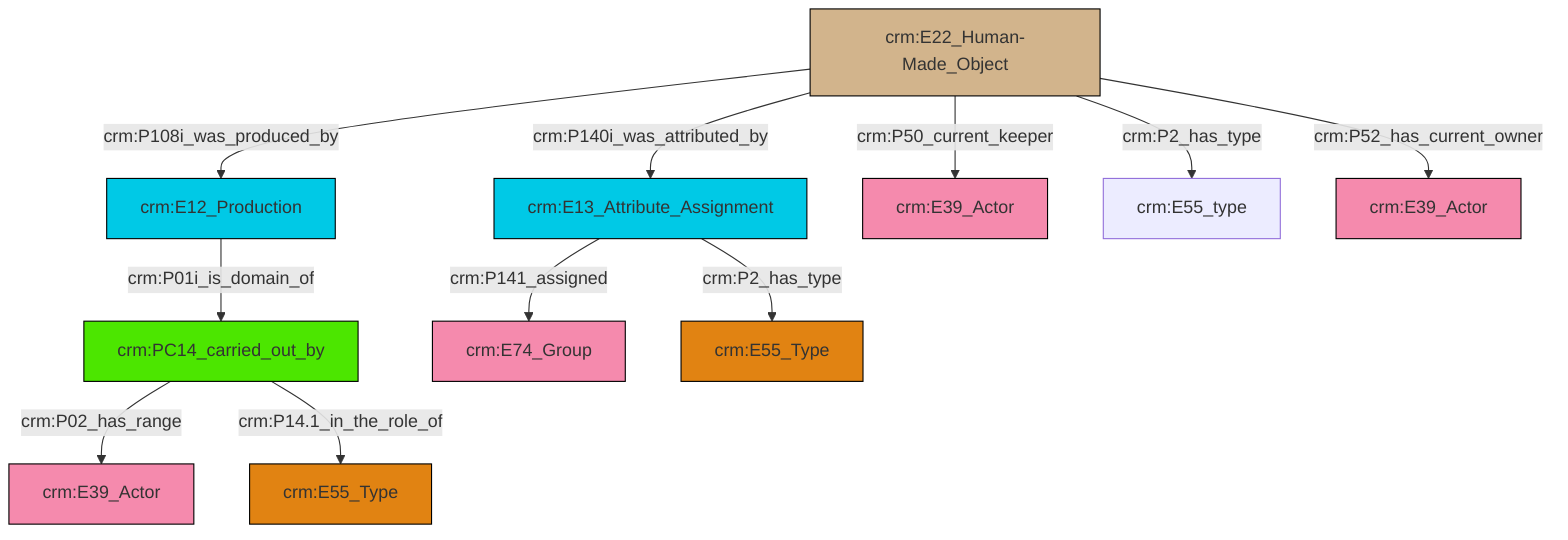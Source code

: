 graph TD
classDef Literal fill:#f2f2f2,stroke:#000000;
classDef CRM_Entity fill:#FFFFFF,stroke:#000000;
classDef Temporal_Entity fill:#00C9E6, stroke:#000000;
classDef Type fill:#E18312, stroke:#000000;
classDef Time-Span fill:#2C9C91, stroke:#000000;
classDef Appellation fill:#FFEB7F, stroke:#000000;
classDef Place fill:#008836, stroke:#000000;
classDef Persistent_Item fill:#B266B2, stroke:#000000;
classDef Conceptual_Object fill:#FFD700, stroke:#000000;
classDef Physical_Thing fill:#D2B48C, stroke:#000000;
classDef Actor fill:#f58aad, stroke:#000000;
classDef PC_Classes fill:#4ce600, stroke:#000000;
classDef Multi fill:#cccccc,stroke:#000000;

2["crm:PC14_carried_out_by"]:::PC_Classes -->|crm:P02_has_range| 6["crm:E39_Actor"]:::Actor
8["crm:E13_Attribute_Assignment"]:::Temporal_Entity -->|crm:P141_assigned| 4["crm:E74_Group"]:::Actor
8["crm:E13_Attribute_Assignment"]:::Temporal_Entity -->|crm:P2_has_type| 10["crm:E55_Type"]:::Type
13["crm:E22_Human-Made_Object"]:::Physical_Thing -->|crm:P140i_was_attributed_by| 8["crm:E13_Attribute_Assignment"]:::Temporal_Entity
2["crm:PC14_carried_out_by"]:::PC_Classes -->|crm:P14.1_in_the_role_of| 14["crm:E55_Type"]:::Type
0["crm:E12_Production"]:::Temporal_Entity -->|crm:P01i_is_domain_of| 2["crm:PC14_carried_out_by"]:::PC_Classes
13["crm:E22_Human-Made_Object"]:::Physical_Thing -->|crm:P108i_was_produced_by| 0["crm:E12_Production"]:::Temporal_Entity
13["crm:E22_Human-Made_Object"]:::Physical_Thing -->|crm:P2_has_type| 15["crm:E55_type"]:::Default
13["crm:E22_Human-Made_Object"]:::Physical_Thing -->|crm:P50_current_keeper| 11["crm:E39_Actor"]:::Actor
13["crm:E22_Human-Made_Object"]:::Physical_Thing -->|crm:P52_has_current_owner| 18["crm:E39_Actor"]:::Actor